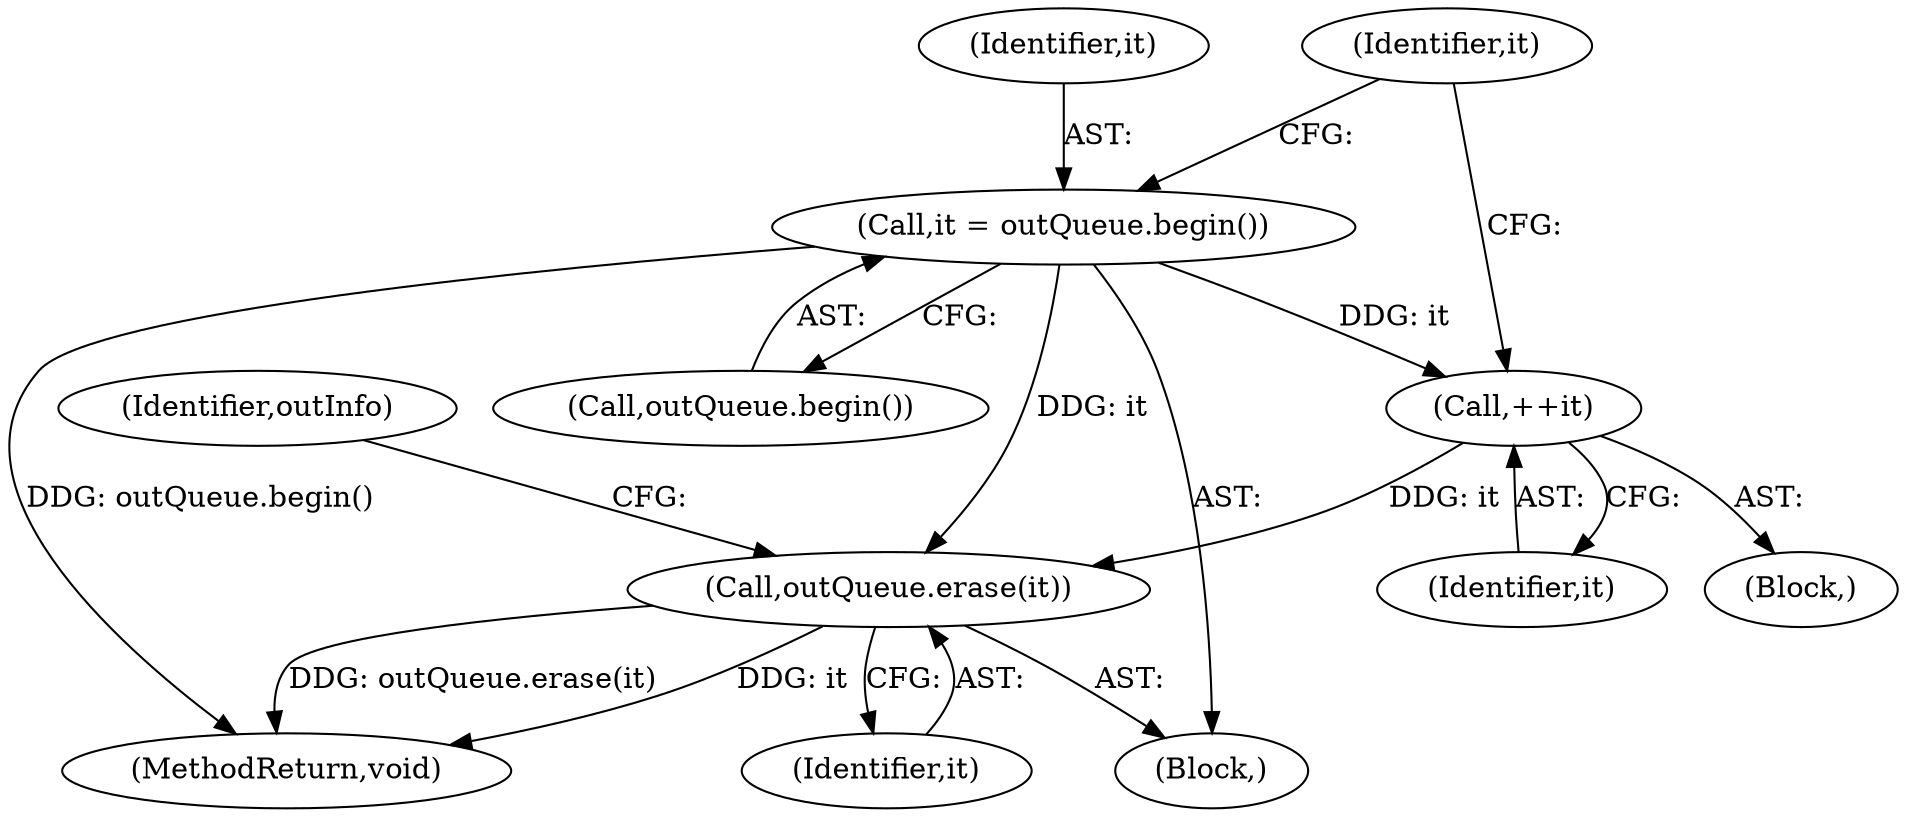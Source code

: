digraph "0_Android_d4271b792bdad85a80e2b83ab34c4b30b74f53ec@pointer" {
"1000204" [label="(Call,it = outQueue.begin())"];
"1000215" [label="(Call,++it)"];
"1000227" [label="(Call,outQueue.erase(it))"];
"1000227" [label="(Call,outQueue.erase(it))"];
"1000205" [label="(Identifier,it)"];
"1000204" [label="(Call,it = outQueue.begin())"];
"1000192" [label="(Block,)"];
"1000640" [label="(MethodReturn,void)"];
"1000230" [label="(Identifier,outInfo)"];
"1000216" [label="(Identifier,it)"];
"1000214" [label="(Block,)"];
"1000211" [label="(Identifier,it)"];
"1000215" [label="(Call,++it)"];
"1000206" [label="(Call,outQueue.begin())"];
"1000228" [label="(Identifier,it)"];
"1000204" -> "1000192"  [label="AST: "];
"1000204" -> "1000206"  [label="CFG: "];
"1000205" -> "1000204"  [label="AST: "];
"1000206" -> "1000204"  [label="AST: "];
"1000211" -> "1000204"  [label="CFG: "];
"1000204" -> "1000640"  [label="DDG: outQueue.begin()"];
"1000204" -> "1000215"  [label="DDG: it"];
"1000204" -> "1000227"  [label="DDG: it"];
"1000215" -> "1000214"  [label="AST: "];
"1000215" -> "1000216"  [label="CFG: "];
"1000216" -> "1000215"  [label="AST: "];
"1000211" -> "1000215"  [label="CFG: "];
"1000215" -> "1000227"  [label="DDG: it"];
"1000227" -> "1000192"  [label="AST: "];
"1000227" -> "1000228"  [label="CFG: "];
"1000228" -> "1000227"  [label="AST: "];
"1000230" -> "1000227"  [label="CFG: "];
"1000227" -> "1000640"  [label="DDG: outQueue.erase(it)"];
"1000227" -> "1000640"  [label="DDG: it"];
}
